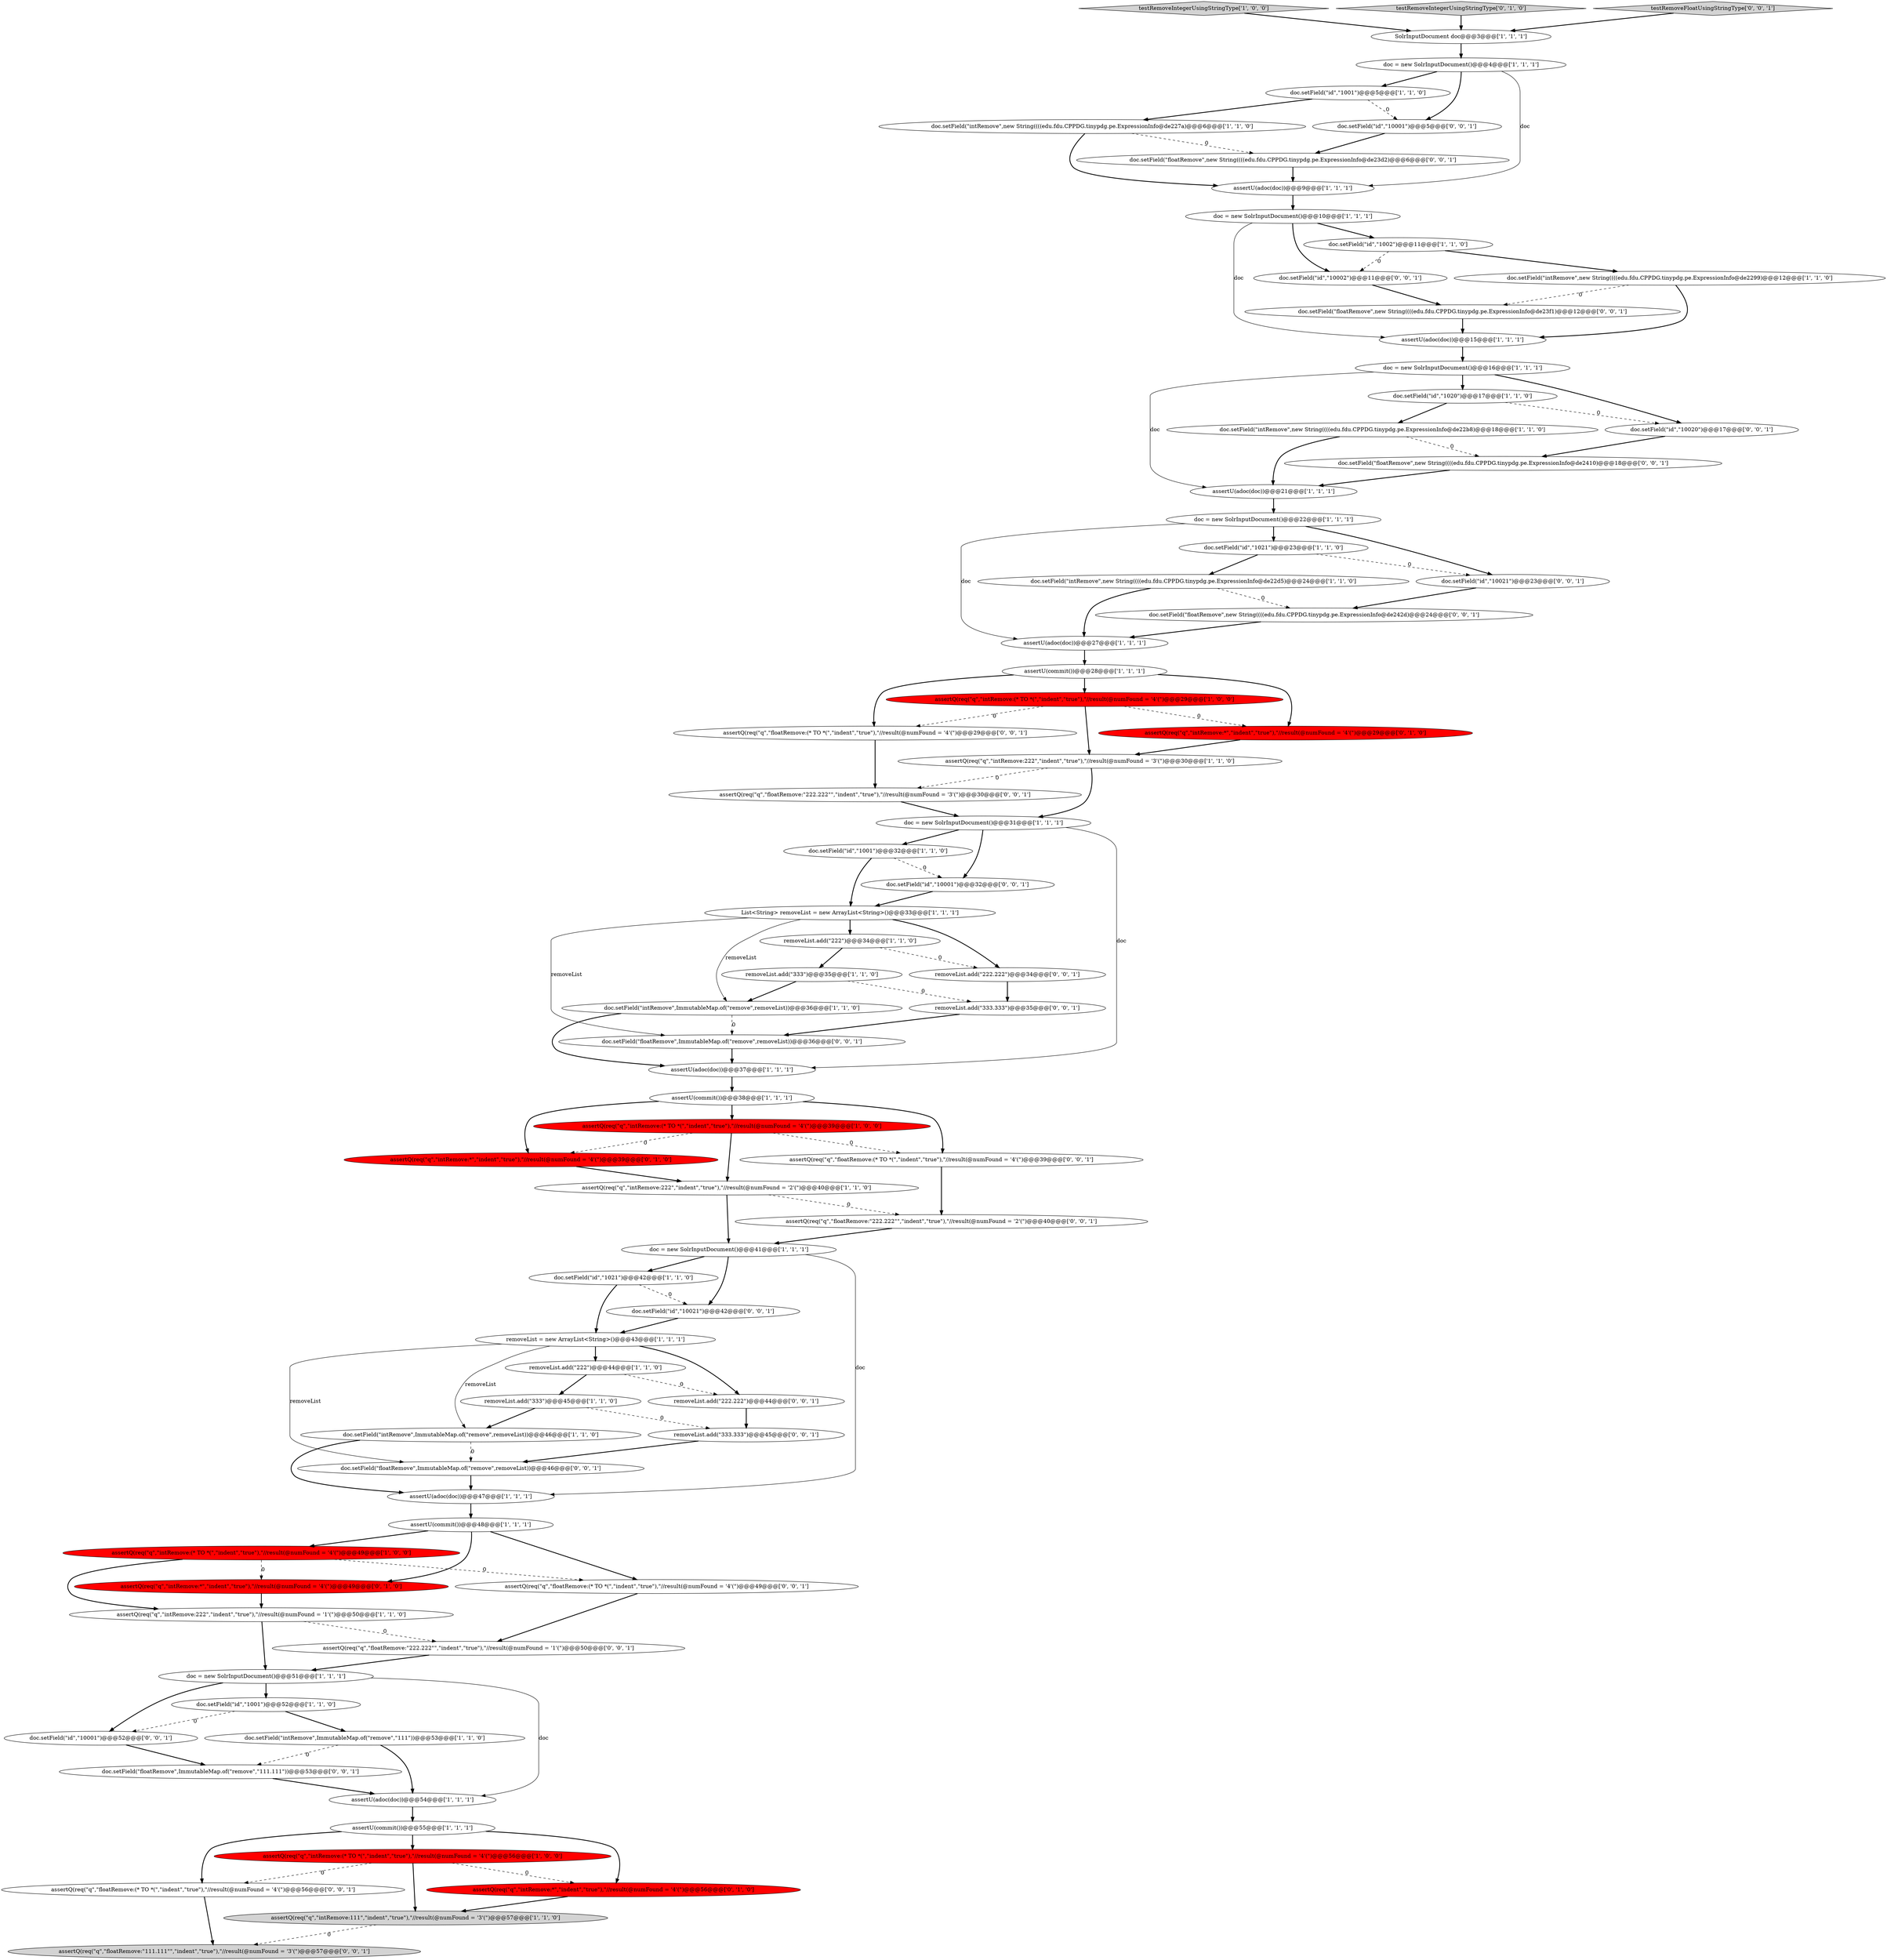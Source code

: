 digraph {
56 [style = filled, label = "removeList.add(\"333.333\")@@@35@@@['0', '0', '1']", fillcolor = white, shape = ellipse image = "AAA0AAABBB3BBB"];
3 [style = filled, label = "assertU(adoc(doc))@@@54@@@['1', '1', '1']", fillcolor = white, shape = ellipse image = "AAA0AAABBB1BBB"];
38 [style = filled, label = "assertU(commit())@@@55@@@['1', '1', '1']", fillcolor = white, shape = ellipse image = "AAA0AAABBB1BBB"];
7 [style = filled, label = "assertU(adoc(doc))@@@21@@@['1', '1', '1']", fillcolor = white, shape = ellipse image = "AAA0AAABBB1BBB"];
1 [style = filled, label = "doc = new SolrInputDocument()@@@16@@@['1', '1', '1']", fillcolor = white, shape = ellipse image = "AAA0AAABBB1BBB"];
60 [style = filled, label = "assertQ(req(\"q\",\"floatRemove:(* TO *(\",\"indent\",\"true\"),\"//result(@numFound = '4'(\")@@@39@@@['0', '0', '1']", fillcolor = white, shape = ellipse image = "AAA0AAABBB3BBB"];
78 [style = filled, label = "doc.setField(\"id\",\"10021\")@@@42@@@['0', '0', '1']", fillcolor = white, shape = ellipse image = "AAA0AAABBB3BBB"];
79 [style = filled, label = "doc.setField(\"floatRemove\",ImmutableMap.of(\"remove\",removeList))@@@46@@@['0', '0', '1']", fillcolor = white, shape = ellipse image = "AAA0AAABBB3BBB"];
20 [style = filled, label = "assertU(adoc(doc))@@@15@@@['1', '1', '1']", fillcolor = white, shape = ellipse image = "AAA0AAABBB1BBB"];
42 [style = filled, label = "doc.setField(\"id\",\"1001\")@@@32@@@['1', '1', '0']", fillcolor = white, shape = ellipse image = "AAA0AAABBB1BBB"];
28 [style = filled, label = "assertQ(req(\"q\",\"intRemove:(* TO *(\",\"indent\",\"true\"),\"//result(@numFound = '4'(\")@@@49@@@['1', '0', '0']", fillcolor = red, shape = ellipse image = "AAA1AAABBB1BBB"];
5 [style = filled, label = "doc = new SolrInputDocument()@@@22@@@['1', '1', '1']", fillcolor = white, shape = ellipse image = "AAA0AAABBB1BBB"];
36 [style = filled, label = "testRemoveIntegerUsingStringType['1', '0', '0']", fillcolor = lightgray, shape = diamond image = "AAA0AAABBB1BBB"];
29 [style = filled, label = "doc.setField(\"id\",\"1001\")@@@5@@@['1', '1', '0']", fillcolor = white, shape = ellipse image = "AAA0AAABBB1BBB"];
45 [style = filled, label = "assertQ(req(\"q\",\"intRemove:(* TO *(\",\"indent\",\"true\"),\"//result(@numFound = '4'(\")@@@56@@@['1', '0', '0']", fillcolor = red, shape = ellipse image = "AAA1AAABBB1BBB"];
15 [style = filled, label = "assertU(adoc(doc))@@@47@@@['1', '1', '1']", fillcolor = white, shape = ellipse image = "AAA0AAABBB1BBB"];
58 [style = filled, label = "doc.setField(\"id\",\"10001\")@@@52@@@['0', '0', '1']", fillcolor = white, shape = ellipse image = "AAA0AAABBB3BBB"];
6 [style = filled, label = "removeList.add(\"222\")@@@34@@@['1', '1', '0']", fillcolor = white, shape = ellipse image = "AAA0AAABBB1BBB"];
63 [style = filled, label = "assertQ(req(\"q\",\"floatRemove:(* TO *(\",\"indent\",\"true\"),\"//result(@numFound = '4'(\")@@@29@@@['0', '0', '1']", fillcolor = white, shape = ellipse image = "AAA0AAABBB3BBB"];
66 [style = filled, label = "removeList.add(\"222.222\")@@@34@@@['0', '0', '1']", fillcolor = white, shape = ellipse image = "AAA0AAABBB3BBB"];
62 [style = filled, label = "doc.setField(\"id\",\"10002\")@@@11@@@['0', '0', '1']", fillcolor = white, shape = ellipse image = "AAA0AAABBB3BBB"];
71 [style = filled, label = "doc.setField(\"floatRemove\",new String((((edu.fdu.CPPDG.tinypdg.pe.ExpressionInfo@de2410)@@@18@@@['0', '0', '1']", fillcolor = white, shape = ellipse image = "AAA0AAABBB3BBB"];
11 [style = filled, label = "removeList.add(\"222\")@@@44@@@['1', '1', '0']", fillcolor = white, shape = ellipse image = "AAA0AAABBB1BBB"];
34 [style = filled, label = "assertU(commit())@@@28@@@['1', '1', '1']", fillcolor = white, shape = ellipse image = "AAA0AAABBB1BBB"];
12 [style = filled, label = "doc.setField(\"intRemove\",new String((((edu.fdu.CPPDG.tinypdg.pe.ExpressionInfo@de22d5)@@@24@@@['1', '1', '0']", fillcolor = white, shape = ellipse image = "AAA0AAABBB1BBB"];
72 [style = filled, label = "doc.setField(\"floatRemove\",ImmutableMap.of(\"remove\",\"111.111\"))@@@53@@@['0', '0', '1']", fillcolor = white, shape = ellipse image = "AAA0AAABBB3BBB"];
41 [style = filled, label = "assertU(adoc(doc))@@@9@@@['1', '1', '1']", fillcolor = white, shape = ellipse image = "AAA0AAABBB1BBB"];
46 [style = filled, label = "assertU(commit())@@@38@@@['1', '1', '1']", fillcolor = white, shape = ellipse image = "AAA0AAABBB1BBB"];
59 [style = filled, label = "doc.setField(\"floatRemove\",new String((((edu.fdu.CPPDG.tinypdg.pe.ExpressionInfo@de23d2)@@@6@@@['0', '0', '1']", fillcolor = white, shape = ellipse image = "AAA0AAABBB3BBB"];
13 [style = filled, label = "doc.setField(\"id\",\"1021\")@@@23@@@['1', '1', '0']", fillcolor = white, shape = ellipse image = "AAA0AAABBB1BBB"];
47 [style = filled, label = "doc = new SolrInputDocument()@@@51@@@['1', '1', '1']", fillcolor = white, shape = ellipse image = "AAA0AAABBB1BBB"];
33 [style = filled, label = "doc.setField(\"intRemove\",ImmutableMap.of(\"remove\",\"111\"))@@@53@@@['1', '1', '0']", fillcolor = white, shape = ellipse image = "AAA0AAABBB1BBB"];
0 [style = filled, label = "doc.setField(\"intRemove\",new String((((edu.fdu.CPPDG.tinypdg.pe.ExpressionInfo@de22b8)@@@18@@@['1', '1', '0']", fillcolor = white, shape = ellipse image = "AAA0AAABBB1BBB"];
54 [style = filled, label = "doc.setField(\"floatRemove\",new String((((edu.fdu.CPPDG.tinypdg.pe.ExpressionInfo@de242d)@@@24@@@['0', '0', '1']", fillcolor = white, shape = ellipse image = "AAA0AAABBB3BBB"];
44 [style = filled, label = "doc = new SolrInputDocument()@@@10@@@['1', '1', '1']", fillcolor = white, shape = ellipse image = "AAA0AAABBB1BBB"];
52 [style = filled, label = "testRemoveIntegerUsingStringType['0', '1', '0']", fillcolor = lightgray, shape = diamond image = "AAA0AAABBB2BBB"];
74 [style = filled, label = "doc.setField(\"floatRemove\",ImmutableMap.of(\"remove\",removeList))@@@36@@@['0', '0', '1']", fillcolor = white, shape = ellipse image = "AAA0AAABBB3BBB"];
64 [style = filled, label = "doc.setField(\"id\",\"10001\")@@@5@@@['0', '0', '1']", fillcolor = white, shape = ellipse image = "AAA0AAABBB3BBB"];
19 [style = filled, label = "doc.setField(\"id\",\"1020\")@@@17@@@['1', '1', '0']", fillcolor = white, shape = ellipse image = "AAA0AAABBB1BBB"];
17 [style = filled, label = "doc.setField(\"id\",\"1002\")@@@11@@@['1', '1', '0']", fillcolor = white, shape = ellipse image = "AAA0AAABBB1BBB"];
8 [style = filled, label = "assertU(adoc(doc))@@@37@@@['1', '1', '1']", fillcolor = white, shape = ellipse image = "AAA0AAABBB1BBB"];
68 [style = filled, label = "assertQ(req(\"q\",\"floatRemove:\"222.222\"\",\"indent\",\"true\"),\"//result(@numFound = '3'(\")@@@30@@@['0', '0', '1']", fillcolor = white, shape = ellipse image = "AAA0AAABBB3BBB"];
76 [style = filled, label = "doc.setField(\"floatRemove\",new String((((edu.fdu.CPPDG.tinypdg.pe.ExpressionInfo@de23f1)@@@12@@@['0', '0', '1']", fillcolor = white, shape = ellipse image = "AAA0AAABBB3BBB"];
4 [style = filled, label = "SolrInputDocument doc@@@3@@@['1', '1', '1']", fillcolor = white, shape = ellipse image = "AAA0AAABBB1BBB"];
14 [style = filled, label = "assertQ(req(\"q\",\"intRemove:(* TO *(\",\"indent\",\"true\"),\"//result(@numFound = '4'(\")@@@29@@@['1', '0', '0']", fillcolor = red, shape = ellipse image = "AAA1AAABBB1BBB"];
49 [style = filled, label = "assertQ(req(\"q\",\"intRemove:*\",\"indent\",\"true\"),\"//result(@numFound = '4'(\")@@@56@@@['0', '1', '0']", fillcolor = red, shape = ellipse image = "AAA1AAABBB2BBB"];
65 [style = filled, label = "doc.setField(\"id\",\"10001\")@@@32@@@['0', '0', '1']", fillcolor = white, shape = ellipse image = "AAA0AAABBB3BBB"];
35 [style = filled, label = "removeList.add(\"333\")@@@45@@@['1', '1', '0']", fillcolor = white, shape = ellipse image = "AAA0AAABBB1BBB"];
43 [style = filled, label = "assertU(commit())@@@48@@@['1', '1', '1']", fillcolor = white, shape = ellipse image = "AAA0AAABBB1BBB"];
61 [style = filled, label = "assertQ(req(\"q\",\"floatRemove:(* TO *(\",\"indent\",\"true\"),\"//result(@numFound = '4'(\")@@@56@@@['0', '0', '1']", fillcolor = white, shape = ellipse image = "AAA0AAABBB3BBB"];
77 [style = filled, label = "doc.setField(\"id\",\"10021\")@@@23@@@['0', '0', '1']", fillcolor = white, shape = ellipse image = "AAA0AAABBB3BBB"];
73 [style = filled, label = "doc.setField(\"id\",\"10020\")@@@17@@@['0', '0', '1']", fillcolor = white, shape = ellipse image = "AAA0AAABBB3BBB"];
70 [style = filled, label = "assertQ(req(\"q\",\"floatRemove:\"222.222\"\",\"indent\",\"true\"),\"//result(@numFound = '1'(\")@@@50@@@['0', '0', '1']", fillcolor = white, shape = ellipse image = "AAA0AAABBB3BBB"];
50 [style = filled, label = "assertQ(req(\"q\",\"intRemove:*\",\"indent\",\"true\"),\"//result(@numFound = '4'(\")@@@29@@@['0', '1', '0']", fillcolor = red, shape = ellipse image = "AAA1AAABBB2BBB"];
24 [style = filled, label = "List<String> removeList = new ArrayList<String>()@@@33@@@['1', '1', '1']", fillcolor = white, shape = ellipse image = "AAA0AAABBB1BBB"];
27 [style = filled, label = "assertQ(req(\"q\",\"intRemove:222\",\"indent\",\"true\"),\"//result(@numFound = '1'(\")@@@50@@@['1', '1', '0']", fillcolor = white, shape = ellipse image = "AAA0AAABBB1BBB"];
30 [style = filled, label = "assertQ(req(\"q\",\"intRemove:222\",\"indent\",\"true\"),\"//result(@numFound = '2'(\")@@@40@@@['1', '1', '0']", fillcolor = white, shape = ellipse image = "AAA0AAABBB1BBB"];
21 [style = filled, label = "doc.setField(\"intRemove\",ImmutableMap.of(\"remove\",removeList))@@@36@@@['1', '1', '0']", fillcolor = white, shape = ellipse image = "AAA0AAABBB1BBB"];
57 [style = filled, label = "assertQ(req(\"q\",\"floatRemove:(* TO *(\",\"indent\",\"true\"),\"//result(@numFound = '4'(\")@@@49@@@['0', '0', '1']", fillcolor = white, shape = ellipse image = "AAA0AAABBB3BBB"];
32 [style = filled, label = "doc.setField(\"id\",\"1021\")@@@42@@@['1', '1', '0']", fillcolor = white, shape = ellipse image = "AAA0AAABBB1BBB"];
10 [style = filled, label = "removeList.add(\"333\")@@@35@@@['1', '1', '0']", fillcolor = white, shape = ellipse image = "AAA0AAABBB1BBB"];
48 [style = filled, label = "assertQ(req(\"q\",\"intRemove:*\",\"indent\",\"true\"),\"//result(@numFound = '4'(\")@@@39@@@['0', '1', '0']", fillcolor = red, shape = ellipse image = "AAA1AAABBB2BBB"];
2 [style = filled, label = "assertQ(req(\"q\",\"intRemove:222\",\"indent\",\"true\"),\"//result(@numFound = '3'(\")@@@30@@@['1', '1', '0']", fillcolor = white, shape = ellipse image = "AAA0AAABBB1BBB"];
9 [style = filled, label = "doc.setField(\"id\",\"1001\")@@@52@@@['1', '1', '0']", fillcolor = white, shape = ellipse image = "AAA0AAABBB1BBB"];
39 [style = filled, label = "doc.setField(\"intRemove\",new String((((edu.fdu.CPPDG.tinypdg.pe.ExpressionInfo@de227a)@@@6@@@['1', '1', '0']", fillcolor = white, shape = ellipse image = "AAA0AAABBB1BBB"];
53 [style = filled, label = "removeList.add(\"333.333\")@@@45@@@['0', '0', '1']", fillcolor = white, shape = ellipse image = "AAA0AAABBB3BBB"];
26 [style = filled, label = "removeList = new ArrayList<String>()@@@43@@@['1', '1', '1']", fillcolor = white, shape = ellipse image = "AAA0AAABBB1BBB"];
23 [style = filled, label = "assertQ(req(\"q\",\"intRemove:(* TO *(\",\"indent\",\"true\"),\"//result(@numFound = '4'(\")@@@39@@@['1', '0', '0']", fillcolor = red, shape = ellipse image = "AAA1AAABBB1BBB"];
31 [style = filled, label = "doc.setField(\"intRemove\",new String((((edu.fdu.CPPDG.tinypdg.pe.ExpressionInfo@de2299)@@@12@@@['1', '1', '0']", fillcolor = white, shape = ellipse image = "AAA0AAABBB1BBB"];
37 [style = filled, label = "doc = new SolrInputDocument()@@@4@@@['1', '1', '1']", fillcolor = white, shape = ellipse image = "AAA0AAABBB1BBB"];
25 [style = filled, label = "assertU(adoc(doc))@@@27@@@['1', '1', '1']", fillcolor = white, shape = ellipse image = "AAA0AAABBB1BBB"];
69 [style = filled, label = "assertQ(req(\"q\",\"floatRemove:\"111.111\"\",\"indent\",\"true\"),\"//result(@numFound = '3'(\")@@@57@@@['0', '0', '1']", fillcolor = lightgray, shape = ellipse image = "AAA0AAABBB3BBB"];
18 [style = filled, label = "doc = new SolrInputDocument()@@@41@@@['1', '1', '1']", fillcolor = white, shape = ellipse image = "AAA0AAABBB1BBB"];
16 [style = filled, label = "assertQ(req(\"q\",\"intRemove:111\",\"indent\",\"true\"),\"//result(@numFound = '3'(\")@@@57@@@['1', '1', '0']", fillcolor = lightgray, shape = ellipse image = "AAA0AAABBB1BBB"];
67 [style = filled, label = "removeList.add(\"222.222\")@@@44@@@['0', '0', '1']", fillcolor = white, shape = ellipse image = "AAA0AAABBB3BBB"];
40 [style = filled, label = "doc = new SolrInputDocument()@@@31@@@['1', '1', '1']", fillcolor = white, shape = ellipse image = "AAA0AAABBB1BBB"];
55 [style = filled, label = "assertQ(req(\"q\",\"floatRemove:\"222.222\"\",\"indent\",\"true\"),\"//result(@numFound = '2'(\")@@@40@@@['0', '0', '1']", fillcolor = white, shape = ellipse image = "AAA0AAABBB3BBB"];
51 [style = filled, label = "assertQ(req(\"q\",\"intRemove:*\",\"indent\",\"true\"),\"//result(@numFound = '4'(\")@@@49@@@['0', '1', '0']", fillcolor = red, shape = ellipse image = "AAA1AAABBB2BBB"];
75 [style = filled, label = "testRemoveFloatUsingStringType['0', '0', '1']", fillcolor = lightgray, shape = diamond image = "AAA0AAABBB3BBB"];
22 [style = filled, label = "doc.setField(\"intRemove\",ImmutableMap.of(\"remove\",removeList))@@@46@@@['1', '1', '0']", fillcolor = white, shape = ellipse image = "AAA0AAABBB1BBB"];
45->61 [style = dashed, label="0"];
47->9 [style = bold, label=""];
24->74 [style = solid, label="removeList"];
22->15 [style = bold, label=""];
49->16 [style = bold, label=""];
25->34 [style = bold, label=""];
74->8 [style = bold, label=""];
23->48 [style = dashed, label="0"];
21->8 [style = bold, label=""];
62->76 [style = bold, label=""];
50->2 [style = bold, label=""];
39->59 [style = dashed, label="0"];
3->38 [style = bold, label=""];
34->50 [style = bold, label=""];
46->48 [style = bold, label=""];
30->18 [style = bold, label=""];
26->11 [style = bold, label=""];
79->15 [style = bold, label=""];
22->79 [style = dashed, label="0"];
32->78 [style = dashed, label="0"];
38->49 [style = bold, label=""];
18->15 [style = solid, label="doc"];
17->62 [style = dashed, label="0"];
18->32 [style = bold, label=""];
73->71 [style = bold, label=""];
31->20 [style = bold, label=""];
28->57 [style = dashed, label="0"];
26->67 [style = bold, label=""];
18->78 [style = bold, label=""];
42->65 [style = dashed, label="0"];
23->30 [style = bold, label=""];
33->3 [style = bold, label=""];
29->39 [style = bold, label=""];
9->33 [style = bold, label=""];
14->63 [style = dashed, label="0"];
43->51 [style = bold, label=""];
36->4 [style = bold, label=""];
37->29 [style = bold, label=""];
1->7 [style = solid, label="doc"];
38->45 [style = bold, label=""];
10->21 [style = bold, label=""];
67->53 [style = bold, label=""];
13->77 [style = dashed, label="0"];
44->17 [style = bold, label=""];
32->26 [style = bold, label=""];
47->58 [style = bold, label=""];
0->7 [style = bold, label=""];
46->60 [style = bold, label=""];
31->76 [style = dashed, label="0"];
23->60 [style = dashed, label="0"];
60->55 [style = bold, label=""];
75->4 [style = bold, label=""];
71->7 [style = bold, label=""];
7->5 [style = bold, label=""];
54->25 [style = bold, label=""];
13->12 [style = bold, label=""];
35->53 [style = dashed, label="0"];
16->69 [style = dashed, label="0"];
51->27 [style = bold, label=""];
39->41 [style = bold, label=""];
10->56 [style = dashed, label="0"];
34->14 [style = bold, label=""];
78->26 [style = bold, label=""];
27->47 [style = bold, label=""];
1->19 [style = bold, label=""];
40->65 [style = bold, label=""];
57->70 [style = bold, label=""];
5->25 [style = solid, label="doc"];
0->71 [style = dashed, label="0"];
44->62 [style = bold, label=""];
6->66 [style = dashed, label="0"];
24->66 [style = bold, label=""];
55->18 [style = bold, label=""];
53->79 [style = bold, label=""];
61->69 [style = bold, label=""];
52->4 [style = bold, label=""];
1->73 [style = bold, label=""];
45->16 [style = bold, label=""];
40->8 [style = solid, label="doc"];
20->1 [style = bold, label=""];
68->40 [style = bold, label=""];
64->59 [style = bold, label=""];
42->24 [style = bold, label=""];
77->54 [style = bold, label=""];
72->3 [style = bold, label=""];
28->51 [style = dashed, label="0"];
19->0 [style = bold, label=""];
27->70 [style = dashed, label="0"];
58->72 [style = bold, label=""];
33->72 [style = dashed, label="0"];
12->54 [style = dashed, label="0"];
5->13 [style = bold, label=""];
6->10 [style = bold, label=""];
37->64 [style = bold, label=""];
70->47 [style = bold, label=""];
15->43 [style = bold, label=""];
56->74 [style = bold, label=""];
14->2 [style = bold, label=""];
48->30 [style = bold, label=""];
46->23 [style = bold, label=""];
14->50 [style = dashed, label="0"];
19->73 [style = dashed, label="0"];
21->74 [style = dashed, label="0"];
26->22 [style = solid, label="removeList"];
43->57 [style = bold, label=""];
65->24 [style = bold, label=""];
35->22 [style = bold, label=""];
17->31 [style = bold, label=""];
5->77 [style = bold, label=""];
47->3 [style = solid, label="doc"];
24->21 [style = solid, label="removeList"];
30->55 [style = dashed, label="0"];
2->40 [style = bold, label=""];
38->61 [style = bold, label=""];
44->20 [style = solid, label="doc"];
45->49 [style = dashed, label="0"];
11->35 [style = bold, label=""];
43->28 [style = bold, label=""];
26->79 [style = solid, label="removeList"];
76->20 [style = bold, label=""];
8->46 [style = bold, label=""];
11->67 [style = dashed, label="0"];
4->37 [style = bold, label=""];
63->68 [style = bold, label=""];
12->25 [style = bold, label=""];
2->68 [style = dashed, label="0"];
9->58 [style = dashed, label="0"];
28->27 [style = bold, label=""];
37->41 [style = solid, label="doc"];
24->6 [style = bold, label=""];
41->44 [style = bold, label=""];
59->41 [style = bold, label=""];
40->42 [style = bold, label=""];
29->64 [style = dashed, label="0"];
66->56 [style = bold, label=""];
34->63 [style = bold, label=""];
}
